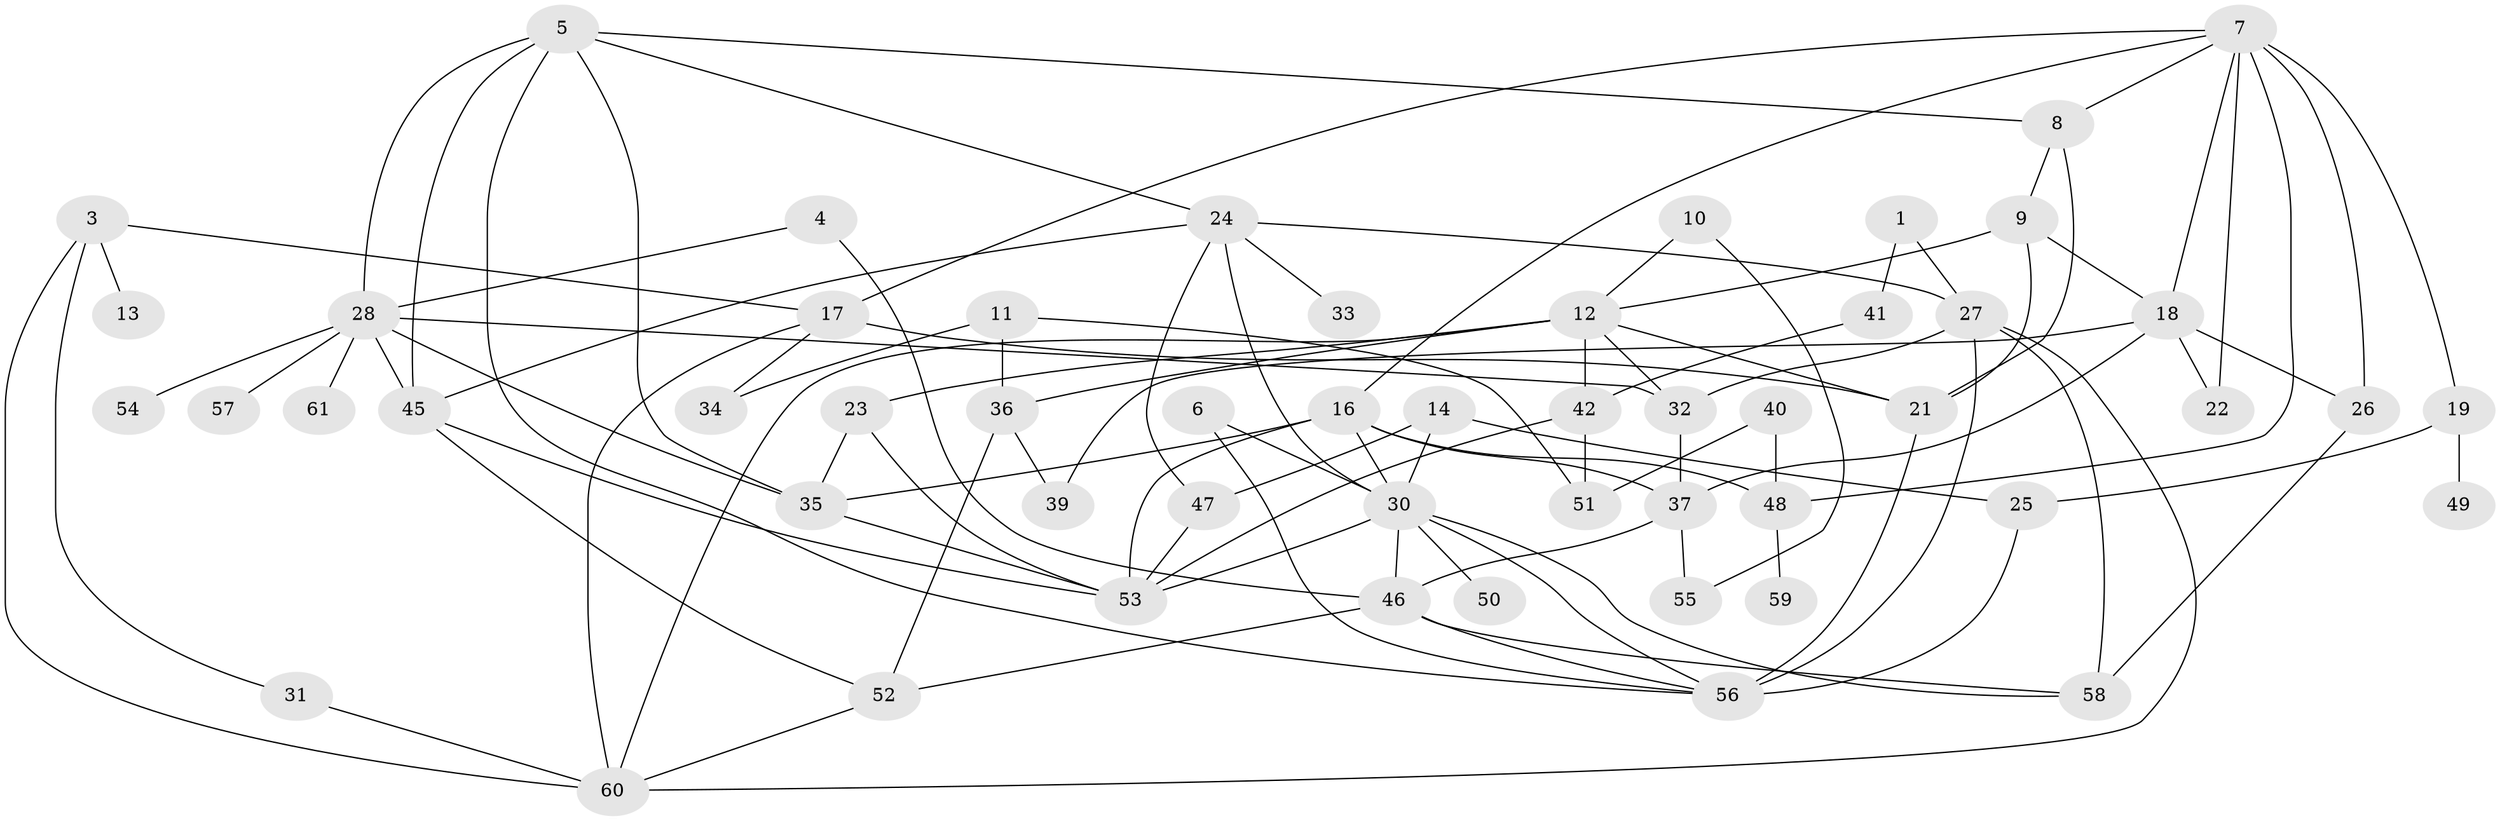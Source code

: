 // original degree distribution, {2: 0.224, 1: 0.2, 4: 0.192, 3: 0.184, 0: 0.064, 5: 0.08, 7: 0.016, 6: 0.04}
// Generated by graph-tools (version 1.1) at 2025/33/03/09/25 02:33:49]
// undirected, 54 vertices, 102 edges
graph export_dot {
graph [start="1"]
  node [color=gray90,style=filled];
  1;
  3;
  4;
  5;
  6;
  7;
  8;
  9;
  10;
  11;
  12;
  13;
  14;
  16;
  17;
  18;
  19;
  21;
  22;
  23;
  24;
  25;
  26;
  27;
  28;
  30;
  31;
  32;
  33;
  34;
  35;
  36;
  37;
  39;
  40;
  41;
  42;
  45;
  46;
  47;
  48;
  49;
  50;
  51;
  52;
  53;
  54;
  55;
  56;
  57;
  58;
  59;
  60;
  61;
  1 -- 27 [weight=1.0];
  1 -- 41 [weight=1.0];
  3 -- 13 [weight=1.0];
  3 -- 17 [weight=1.0];
  3 -- 31 [weight=1.0];
  3 -- 60 [weight=1.0];
  4 -- 28 [weight=1.0];
  4 -- 46 [weight=1.0];
  5 -- 8 [weight=1.0];
  5 -- 24 [weight=1.0];
  5 -- 28 [weight=1.0];
  5 -- 35 [weight=1.0];
  5 -- 45 [weight=1.0];
  5 -- 56 [weight=1.0];
  6 -- 30 [weight=1.0];
  6 -- 56 [weight=2.0];
  7 -- 8 [weight=1.0];
  7 -- 16 [weight=1.0];
  7 -- 17 [weight=1.0];
  7 -- 18 [weight=1.0];
  7 -- 19 [weight=1.0];
  7 -- 22 [weight=2.0];
  7 -- 26 [weight=1.0];
  7 -- 48 [weight=1.0];
  8 -- 9 [weight=1.0];
  8 -- 21 [weight=1.0];
  9 -- 12 [weight=1.0];
  9 -- 18 [weight=1.0];
  9 -- 21 [weight=1.0];
  10 -- 12 [weight=1.0];
  10 -- 55 [weight=1.0];
  11 -- 34 [weight=1.0];
  11 -- 36 [weight=1.0];
  11 -- 51 [weight=1.0];
  12 -- 21 [weight=1.0];
  12 -- 23 [weight=1.0];
  12 -- 32 [weight=1.0];
  12 -- 36 [weight=2.0];
  12 -- 42 [weight=1.0];
  12 -- 60 [weight=1.0];
  14 -- 25 [weight=1.0];
  14 -- 30 [weight=1.0];
  14 -- 47 [weight=1.0];
  16 -- 30 [weight=2.0];
  16 -- 35 [weight=1.0];
  16 -- 37 [weight=1.0];
  16 -- 48 [weight=1.0];
  16 -- 53 [weight=1.0];
  17 -- 21 [weight=2.0];
  17 -- 34 [weight=1.0];
  17 -- 60 [weight=1.0];
  18 -- 22 [weight=1.0];
  18 -- 26 [weight=1.0];
  18 -- 37 [weight=1.0];
  18 -- 39 [weight=1.0];
  19 -- 25 [weight=1.0];
  19 -- 49 [weight=1.0];
  21 -- 56 [weight=1.0];
  23 -- 35 [weight=1.0];
  23 -- 53 [weight=1.0];
  24 -- 27 [weight=1.0];
  24 -- 30 [weight=1.0];
  24 -- 33 [weight=1.0];
  24 -- 45 [weight=1.0];
  24 -- 47 [weight=1.0];
  25 -- 56 [weight=1.0];
  26 -- 58 [weight=1.0];
  27 -- 32 [weight=1.0];
  27 -- 56 [weight=3.0];
  27 -- 58 [weight=2.0];
  27 -- 60 [weight=1.0];
  28 -- 32 [weight=1.0];
  28 -- 35 [weight=1.0];
  28 -- 45 [weight=1.0];
  28 -- 54 [weight=2.0];
  28 -- 57 [weight=1.0];
  28 -- 61 [weight=1.0];
  30 -- 46 [weight=1.0];
  30 -- 50 [weight=1.0];
  30 -- 53 [weight=1.0];
  30 -- 56 [weight=1.0];
  30 -- 58 [weight=1.0];
  31 -- 60 [weight=1.0];
  32 -- 37 [weight=1.0];
  35 -- 53 [weight=1.0];
  36 -- 39 [weight=1.0];
  36 -- 52 [weight=2.0];
  37 -- 46 [weight=1.0];
  37 -- 55 [weight=1.0];
  40 -- 48 [weight=1.0];
  40 -- 51 [weight=1.0];
  41 -- 42 [weight=1.0];
  42 -- 51 [weight=1.0];
  42 -- 53 [weight=1.0];
  45 -- 52 [weight=1.0];
  45 -- 53 [weight=1.0];
  46 -- 52 [weight=1.0];
  46 -- 56 [weight=1.0];
  46 -- 58 [weight=1.0];
  47 -- 53 [weight=1.0];
  48 -- 59 [weight=1.0];
  52 -- 60 [weight=1.0];
}
